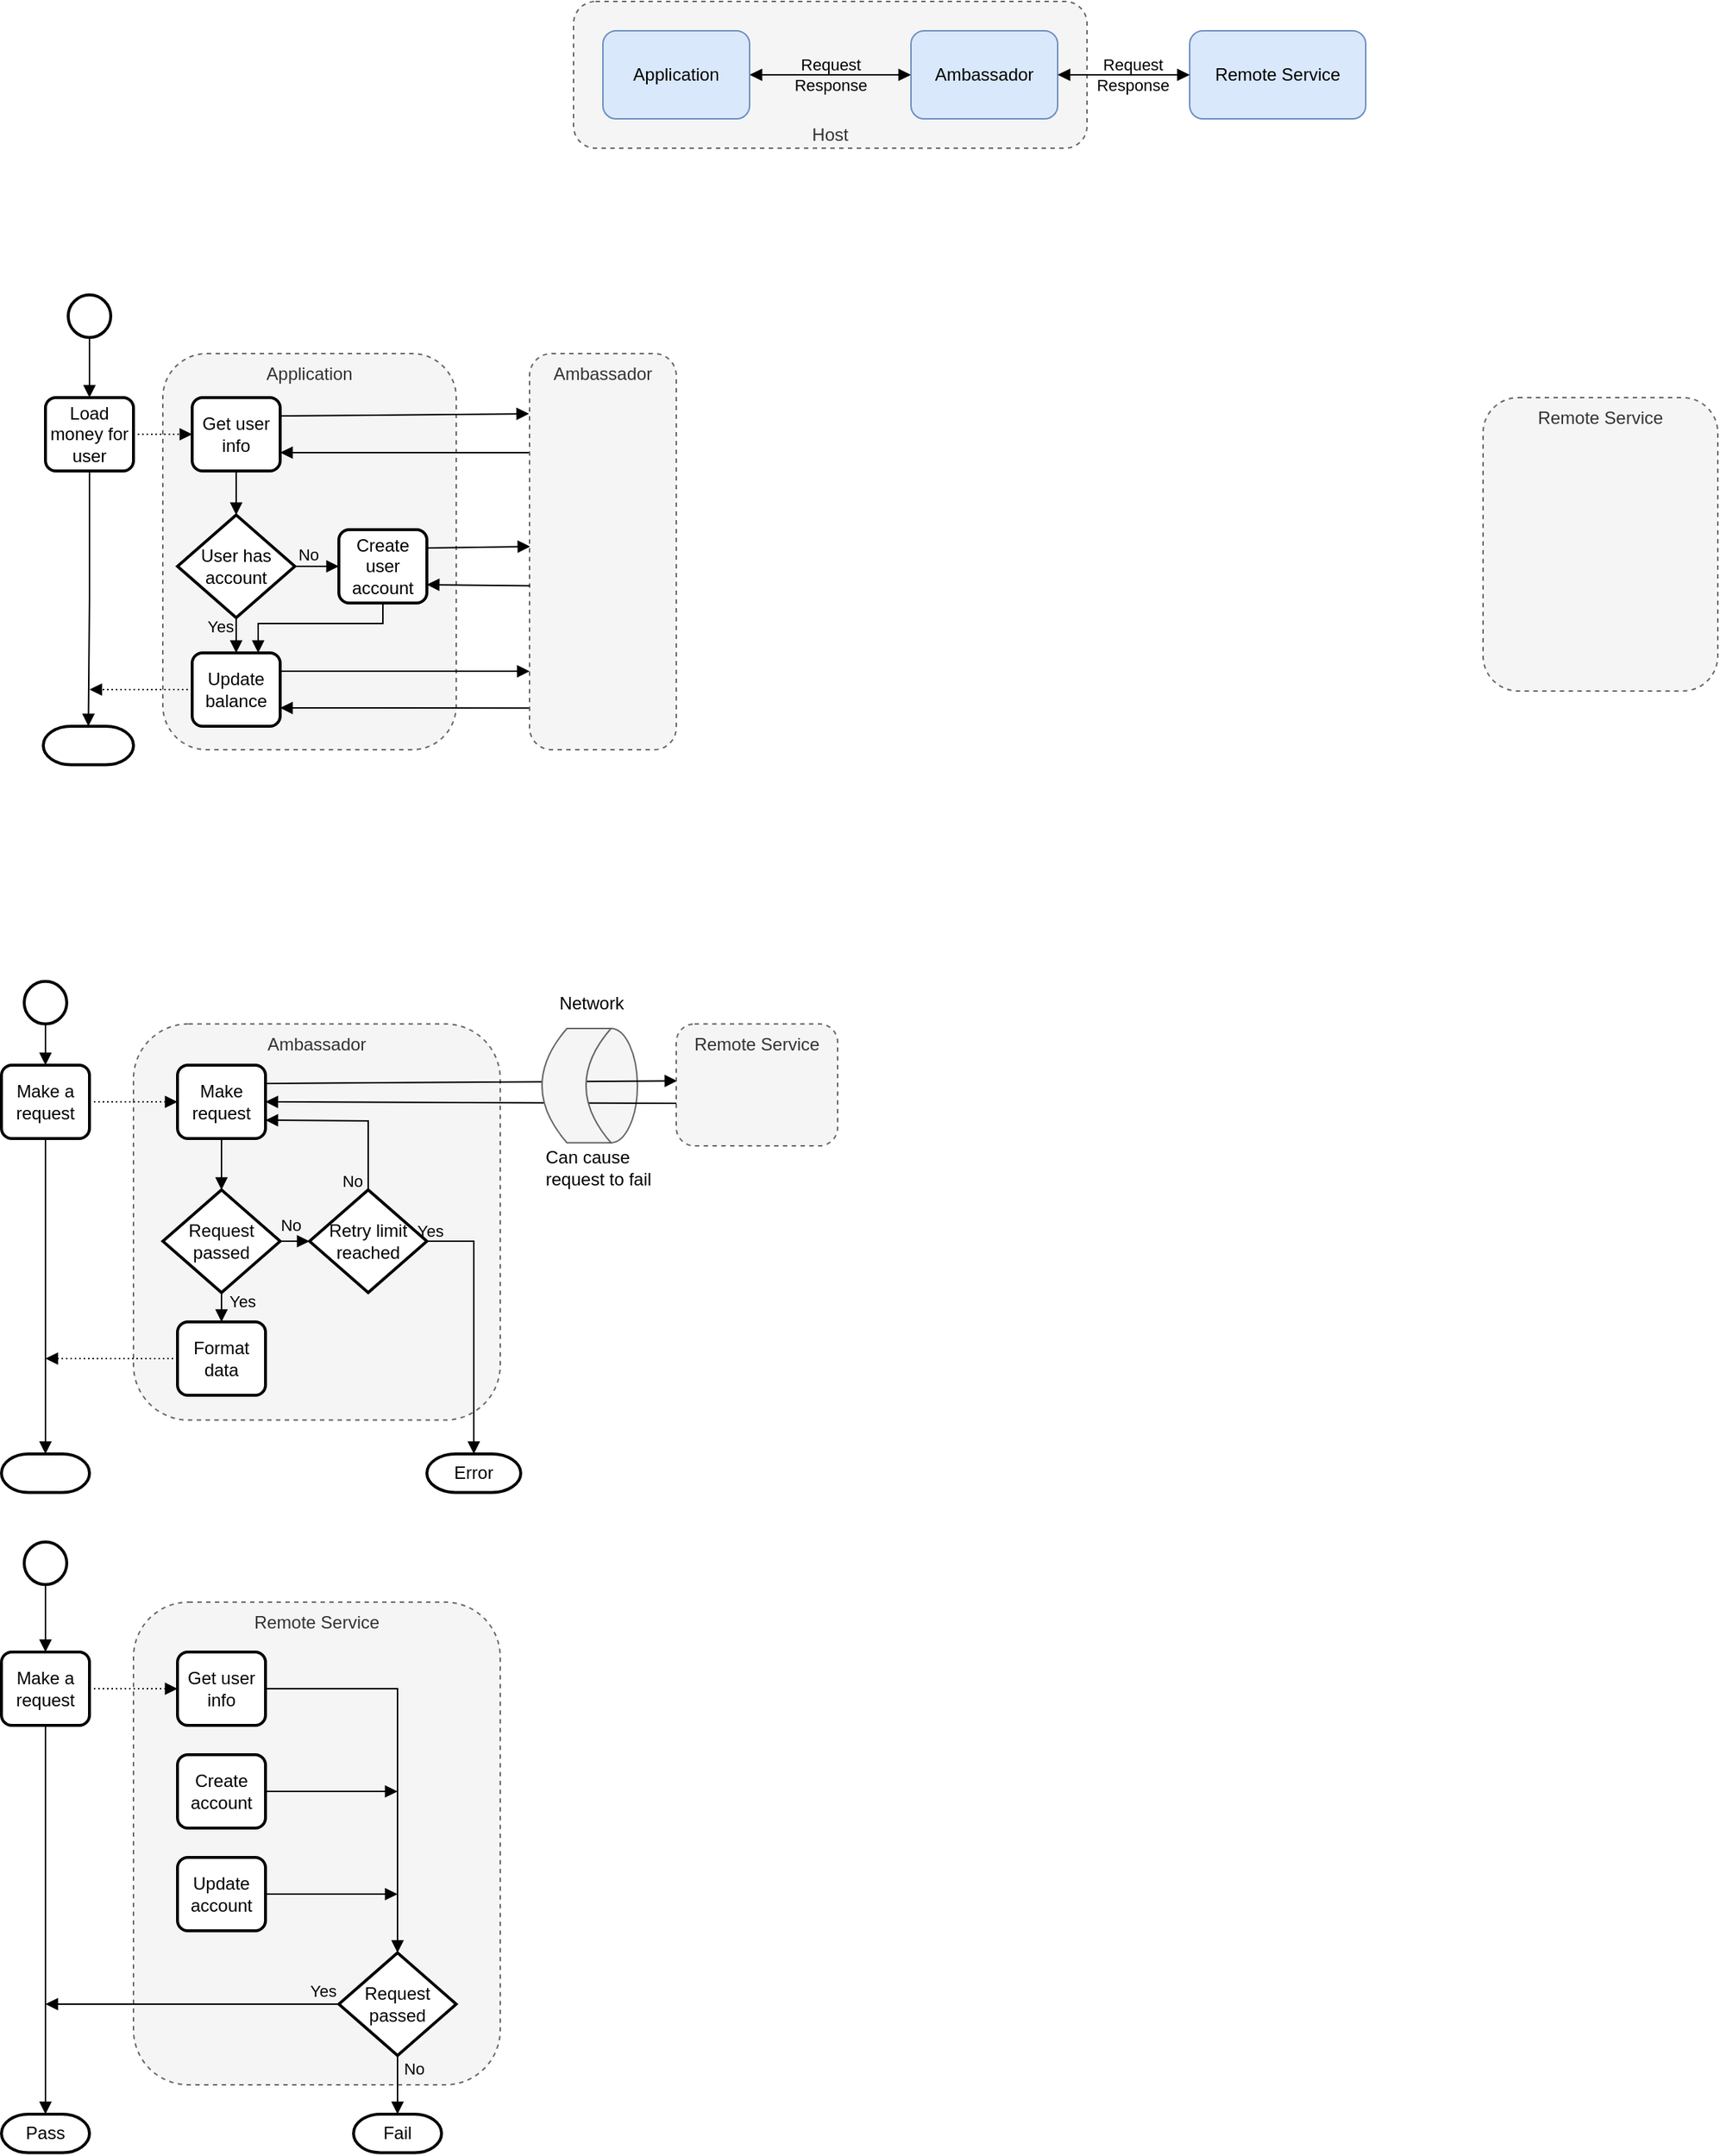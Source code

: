 <mxfile version="19.0.3" type="device"><diagram id="EciIF3GFEaXsYzOv-RQV" name="Page-1"><mxGraphModel dx="1883" dy="540" grid="1" gridSize="10" guides="1" tooltips="1" connect="1" arrows="1" fold="1" page="1" pageScale="1" pageWidth="1169" pageHeight="827" math="0" shadow="0"><root><mxCell id="0"/><mxCell id="1" parent="0"/><mxCell id="cE0Fvwq3W296LRL3LiGf-3" value="" style="ellipse;whiteSpace=wrap;html=1;fillColor=#f5f5f5;fontColor=#333333;strokeColor=#666666;" vertex="1" parent="1"><mxGeometry x="347.5" y="940" width="36" height="77.88" as="geometry"/></mxCell><mxCell id="efOV29j0ThS4w0PkkP-q-8" value="Host" style="rounded=1;whiteSpace=wrap;html=1;dashed=1;align=center;verticalAlign=bottom;spacingLeft=0;spacingBottom=0;fillColor=#f5f5f5;fontColor=#333333;strokeColor=#666666;" parent="1" vertex="1"><mxGeometry x="340" y="240" width="350" height="100" as="geometry"/></mxCell><mxCell id="efOV29j0ThS4w0PkkP-q-5" value="Request&lt;br&gt;Response" style="edgeStyle=orthogonalEdgeStyle;rounded=0;orthogonalLoop=1;jettySize=auto;html=1;endArrow=block;endFill=1;startArrow=block;startFill=1;labelBackgroundColor=none;" parent="1" source="efOV29j0ThS4w0PkkP-q-3" target="efOV29j0ThS4w0PkkP-q-4" edge="1"><mxGeometry relative="1" as="geometry"/></mxCell><mxCell id="efOV29j0ThS4w0PkkP-q-3" value="&lt;span style=&quot;&quot;&gt;Application&lt;/span&gt;" style="rounded=1;whiteSpace=wrap;html=1;verticalAlign=middle;align=center;spacingLeft=0;fillColor=#dae8fc;strokeColor=#6c8ebf;" parent="1" vertex="1"><mxGeometry x="360" y="260" width="100" height="60" as="geometry"/></mxCell><mxCell id="efOV29j0ThS4w0PkkP-q-4" value="Ambassador&lt;br&gt;" style="rounded=1;whiteSpace=wrap;html=1;verticalAlign=middle;align=center;spacingLeft=0;fillColor=#dae8fc;strokeColor=#6c8ebf;" parent="1" vertex="1"><mxGeometry x="570" y="260" width="100" height="60" as="geometry"/></mxCell><mxCell id="efOV29j0ThS4w0PkkP-q-6" value="Remote Service" style="rounded=1;whiteSpace=wrap;html=1;verticalAlign=middle;align=center;spacingLeft=0;fillColor=#dae8fc;strokeColor=#6c8ebf;" parent="1" vertex="1"><mxGeometry x="760" y="260" width="120" height="60" as="geometry"/></mxCell><mxCell id="efOV29j0ThS4w0PkkP-q-7" value="" style="edgeStyle=orthogonalEdgeStyle;rounded=0;orthogonalLoop=1;jettySize=auto;html=1;endArrow=block;endFill=1;startArrow=block;startFill=1;" parent="1" source="efOV29j0ThS4w0PkkP-q-4" target="efOV29j0ThS4w0PkkP-q-6" edge="1"><mxGeometry relative="1" as="geometry"><mxPoint x="490" y="300" as="sourcePoint"/><mxPoint x="570" y="300" as="targetPoint"/></mxGeometry></mxCell><mxCell id="efOV29j0ThS4w0PkkP-q-9" value="&lt;span style=&quot;&quot;&gt;Request&lt;/span&gt;&lt;br style=&quot;&quot;&gt;&lt;span style=&quot;&quot;&gt;Response&lt;/span&gt;" style="edgeLabel;html=1;align=center;verticalAlign=middle;resizable=0;points=[];labelBackgroundColor=none;" parent="efOV29j0ThS4w0PkkP-q-7" vertex="1" connectable="0"><mxGeometry x="-0.282" relative="1" as="geometry"><mxPoint x="18" as="offset"/></mxGeometry></mxCell><mxCell id="efOV29j0ThS4w0PkkP-q-16" value="Application" style="rounded=1;whiteSpace=wrap;html=1;dashed=1;align=center;verticalAlign=top;spacingLeft=0;spacingBottom=0;fillColor=#f5f5f5;fontColor=#333333;strokeColor=#666666;" parent="1" vertex="1"><mxGeometry x="60" y="480" width="200" height="270" as="geometry"/></mxCell><mxCell id="efOV29j0ThS4w0PkkP-q-18" value="Remote Service" style="rounded=1;whiteSpace=wrap;html=1;dashed=1;align=center;verticalAlign=top;spacingLeft=0;spacingBottom=0;fillColor=#f5f5f5;fontColor=#333333;strokeColor=#666666;" parent="1" vertex="1"><mxGeometry x="960" y="510" width="160" height="200" as="geometry"/></mxCell><mxCell id="efOV29j0ThS4w0PkkP-q-22" value="" style="edgeStyle=orthogonalEdgeStyle;curved=1;rounded=0;orthogonalLoop=1;jettySize=auto;html=1;labelBackgroundColor=none;startArrow=none;startFill=0;endArrow=block;endFill=1;" parent="1" source="efOV29j0ThS4w0PkkP-q-19" target="efOV29j0ThS4w0PkkP-q-21" edge="1"><mxGeometry relative="1" as="geometry"/></mxCell><mxCell id="efOV29j0ThS4w0PkkP-q-41" style="edgeStyle=none;rounded=0;orthogonalLoop=1;jettySize=auto;html=1;labelBackgroundColor=none;startArrow=none;startFill=0;endArrow=block;endFill=1;entryX=-0.004;entryY=0.152;entryDx=0;entryDy=0;exitX=1;exitY=0.25;exitDx=0;exitDy=0;entryPerimeter=0;" parent="1" source="efOV29j0ThS4w0PkkP-q-19" target="cE0Fvwq3W296LRL3LiGf-8" edge="1"><mxGeometry relative="1" as="geometry"><mxPoint x="310" y="522.0" as="targetPoint"/></mxGeometry></mxCell><mxCell id="efOV29j0ThS4w0PkkP-q-19" value="Get user info" style="rounded=1;whiteSpace=wrap;html=1;absoluteArcSize=1;arcSize=14;strokeWidth=2;labelBackgroundColor=none;" parent="1" vertex="1"><mxGeometry x="80" y="510" width="60" height="50" as="geometry"/></mxCell><mxCell id="efOV29j0ThS4w0PkkP-q-24" value="" style="edgeStyle=orthogonalEdgeStyle;curved=1;rounded=0;orthogonalLoop=1;jettySize=auto;html=1;labelBackgroundColor=none;startArrow=none;startFill=0;endArrow=block;endFill=1;" parent="1" source="efOV29j0ThS4w0PkkP-q-21" target="efOV29j0ThS4w0PkkP-q-23" edge="1"><mxGeometry relative="1" as="geometry"/></mxCell><mxCell id="efOV29j0ThS4w0PkkP-q-25" value="No" style="edgeLabel;html=1;align=center;verticalAlign=middle;resizable=0;points=[];labelBackgroundColor=none;" parent="efOV29j0ThS4w0PkkP-q-24" vertex="1" connectable="0"><mxGeometry x="-0.738" relative="1" as="geometry"><mxPoint x="2" y="-8" as="offset"/></mxGeometry></mxCell><mxCell id="efOV29j0ThS4w0PkkP-q-27" value="" style="edgeStyle=orthogonalEdgeStyle;curved=1;rounded=0;orthogonalLoop=1;jettySize=auto;html=1;labelBackgroundColor=none;startArrow=none;startFill=0;endArrow=block;endFill=1;" parent="1" source="efOV29j0ThS4w0PkkP-q-21" target="efOV29j0ThS4w0PkkP-q-26" edge="1"><mxGeometry relative="1" as="geometry"/></mxCell><mxCell id="efOV29j0ThS4w0PkkP-q-29" value="Yes" style="edgeLabel;html=1;align=center;verticalAlign=middle;resizable=0;points=[];labelBackgroundColor=none;" parent="efOV29j0ThS4w0PkkP-q-27" vertex="1" connectable="0"><mxGeometry x="0.244" y="1" relative="1" as="geometry"><mxPoint x="-10" y="1" as="offset"/></mxGeometry></mxCell><mxCell id="efOV29j0ThS4w0PkkP-q-21" value="User has&lt;br&gt;account" style="strokeWidth=2;html=1;shape=mxgraph.flowchart.decision;whiteSpace=wrap;labelBackgroundColor=none;" parent="1" vertex="1"><mxGeometry x="70" y="590" width="80" height="70" as="geometry"/></mxCell><mxCell id="efOV29j0ThS4w0PkkP-q-33" style="edgeStyle=orthogonalEdgeStyle;rounded=0;orthogonalLoop=1;jettySize=auto;html=1;entryX=0.75;entryY=0;entryDx=0;entryDy=0;labelBackgroundColor=none;startArrow=none;startFill=0;endArrow=block;endFill=1;exitX=0.5;exitY=1;exitDx=0;exitDy=0;" parent="1" source="efOV29j0ThS4w0PkkP-q-23" target="efOV29j0ThS4w0PkkP-q-26" edge="1"><mxGeometry relative="1" as="geometry"><Array as="points"><mxPoint x="210" y="664"/><mxPoint x="125" y="664"/></Array></mxGeometry></mxCell><mxCell id="efOV29j0ThS4w0PkkP-q-23" value="Create user account" style="rounded=1;whiteSpace=wrap;html=1;absoluteArcSize=1;arcSize=14;strokeWidth=2;labelBackgroundColor=none;" parent="1" vertex="1"><mxGeometry x="180" y="600" width="60" height="50" as="geometry"/></mxCell><mxCell id="efOV29j0ThS4w0PkkP-q-35" style="edgeStyle=orthogonalEdgeStyle;rounded=0;orthogonalLoop=1;jettySize=auto;html=1;dashed=1;dashPattern=1 2;labelBackgroundColor=none;startArrow=none;startFill=0;endArrow=block;endFill=1;" parent="1" source="efOV29j0ThS4w0PkkP-q-26" edge="1"><mxGeometry relative="1" as="geometry"><mxPoint x="10" y="709" as="targetPoint"/></mxGeometry></mxCell><mxCell id="efOV29j0ThS4w0PkkP-q-26" value="Update balance" style="rounded=1;whiteSpace=wrap;html=1;absoluteArcSize=1;arcSize=14;strokeWidth=2;labelBackgroundColor=none;" parent="1" vertex="1"><mxGeometry x="80" y="684" width="60" height="50" as="geometry"/></mxCell><mxCell id="efOV29j0ThS4w0PkkP-q-31" value="" style="edgeStyle=orthogonalEdgeStyle;curved=1;rounded=0;orthogonalLoop=1;jettySize=auto;html=1;labelBackgroundColor=none;startArrow=none;startFill=0;endArrow=block;endFill=1;dashed=1;dashPattern=1 2;" parent="1" source="efOV29j0ThS4w0PkkP-q-30" target="efOV29j0ThS4w0PkkP-q-19" edge="1"><mxGeometry relative="1" as="geometry"/></mxCell><mxCell id="efOV29j0ThS4w0PkkP-q-36" style="edgeStyle=orthogonalEdgeStyle;rounded=0;orthogonalLoop=1;jettySize=auto;html=1;labelBackgroundColor=none;startArrow=none;startFill=0;endArrow=block;endFill=1;" parent="1" source="efOV29j0ThS4w0PkkP-q-30" target="efOV29j0ThS4w0PkkP-q-34" edge="1"><mxGeometry relative="1" as="geometry"/></mxCell><mxCell id="efOV29j0ThS4w0PkkP-q-30" value="Load money for user" style="rounded=1;whiteSpace=wrap;html=1;absoluteArcSize=1;arcSize=14;strokeWidth=2;labelBackgroundColor=none;" parent="1" vertex="1"><mxGeometry x="-20" y="510" width="60" height="50" as="geometry"/></mxCell><mxCell id="efOV29j0ThS4w0PkkP-q-34" value="" style="strokeWidth=2;html=1;shape=mxgraph.flowchart.terminator;whiteSpace=wrap;labelBackgroundColor=none;" parent="1" vertex="1"><mxGeometry x="-21.5" y="734" width="61.5" height="26.23" as="geometry"/></mxCell><mxCell id="efOV29j0ThS4w0PkkP-q-38" value="" style="edgeStyle=none;rounded=0;orthogonalLoop=1;jettySize=auto;html=1;labelBackgroundColor=none;startArrow=none;startFill=0;endArrow=block;endFill=1;" parent="1" source="efOV29j0ThS4w0PkkP-q-37" target="efOV29j0ThS4w0PkkP-q-30" edge="1"><mxGeometry relative="1" as="geometry"/></mxCell><mxCell id="efOV29j0ThS4w0PkkP-q-37" value="" style="strokeWidth=2;html=1;shape=mxgraph.flowchart.start_2;whiteSpace=wrap;labelBackgroundColor=none;" parent="1" vertex="1"><mxGeometry x="-4.5" y="440" width="29" height="29" as="geometry"/></mxCell><mxCell id="efOV29j0ThS4w0PkkP-q-42" style="edgeStyle=none;rounded=0;orthogonalLoop=1;jettySize=auto;html=1;labelBackgroundColor=none;startArrow=none;startFill=0;endArrow=block;endFill=1;entryX=1;entryY=0.75;entryDx=0;entryDy=0;exitX=0;exitY=0.25;exitDx=0;exitDy=0;" parent="1" source="cE0Fvwq3W296LRL3LiGf-8" target="efOV29j0ThS4w0PkkP-q-19" edge="1"><mxGeometry relative="1" as="geometry"><mxPoint x="310" y="546.0" as="sourcePoint"/><mxPoint x="360" y="532.75" as="targetPoint"/></mxGeometry></mxCell><mxCell id="efOV29j0ThS4w0PkkP-q-43" style="edgeStyle=none;rounded=0;orthogonalLoop=1;jettySize=auto;html=1;labelBackgroundColor=none;startArrow=none;startFill=0;endArrow=block;endFill=1;entryX=0.004;entryY=0.487;entryDx=0;entryDy=0;exitX=1;exitY=0.25;exitDx=0;exitDy=0;entryPerimeter=0;" parent="1" source="efOV29j0ThS4w0PkkP-q-23" target="cE0Fvwq3W296LRL3LiGf-8" edge="1"><mxGeometry relative="1" as="geometry"><mxPoint x="240" y="612.5" as="sourcePoint"/><mxPoint x="310" y="612.0" as="targetPoint"/></mxGeometry></mxCell><mxCell id="efOV29j0ThS4w0PkkP-q-46" style="edgeStyle=none;rounded=0;orthogonalLoop=1;jettySize=auto;html=1;labelBackgroundColor=none;startArrow=none;startFill=0;endArrow=block;endFill=1;entryX=0;entryY=0.802;entryDx=0;entryDy=0;exitX=1;exitY=0.25;exitDx=0;exitDy=0;entryPerimeter=0;" parent="1" source="efOV29j0ThS4w0PkkP-q-26" target="cE0Fvwq3W296LRL3LiGf-8" edge="1"><mxGeometry relative="1" as="geometry"><mxPoint x="240" y="698.5" as="sourcePoint"/><mxPoint x="310" y="698" as="targetPoint"/></mxGeometry></mxCell><mxCell id="efOV29j0ThS4w0PkkP-q-48" style="edgeStyle=none;rounded=0;orthogonalLoop=1;jettySize=auto;html=1;labelBackgroundColor=none;startArrow=none;startFill=0;endArrow=block;endFill=1;entryX=1;entryY=0.75;entryDx=0;entryDy=0;exitX=0.007;exitY=0.895;exitDx=0;exitDy=0;exitPerimeter=0;" parent="1" source="cE0Fvwq3W296LRL3LiGf-8" target="efOV29j0ThS4w0PkkP-q-26" edge="1"><mxGeometry relative="1" as="geometry"><mxPoint x="310" y="722" as="sourcePoint"/><mxPoint x="240" y="723.5" as="targetPoint"/></mxGeometry></mxCell><mxCell id="efOV29j0ThS4w0PkkP-q-49" value="Ambassador" style="rounded=1;whiteSpace=wrap;html=1;dashed=1;align=center;verticalAlign=top;spacingLeft=0;spacingBottom=0;fillColor=#f5f5f5;fontColor=#333333;strokeColor=#666666;" parent="1" vertex="1"><mxGeometry x="40" y="936.88" width="250" height="270" as="geometry"/></mxCell><mxCell id="efOV29j0ThS4w0PkkP-q-50" style="edgeStyle=orthogonalEdgeStyle;rounded=0;orthogonalLoop=1;jettySize=auto;html=1;labelBackgroundColor=none;startArrow=none;startFill=0;endArrow=block;endFill=1;" parent="1" source="efOV29j0ThS4w0PkkP-q-51" target="efOV29j0ThS4w0PkkP-q-52" edge="1"><mxGeometry relative="1" as="geometry"/></mxCell><mxCell id="efOV29j0ThS4w0PkkP-q-51" value="Make a request" style="rounded=1;whiteSpace=wrap;html=1;absoluteArcSize=1;arcSize=14;strokeWidth=2;labelBackgroundColor=none;" parent="1" vertex="1"><mxGeometry x="-50" y="965" width="60" height="50" as="geometry"/></mxCell><mxCell id="efOV29j0ThS4w0PkkP-q-52" value="" style="strokeWidth=2;html=1;shape=mxgraph.flowchart.terminator;whiteSpace=wrap;labelBackgroundColor=none;" parent="1" vertex="1"><mxGeometry x="-50" y="1230" width="60" height="26.23" as="geometry"/></mxCell><mxCell id="efOV29j0ThS4w0PkkP-q-53" value="" style="edgeStyle=none;rounded=0;orthogonalLoop=1;jettySize=auto;html=1;labelBackgroundColor=none;startArrow=none;startFill=0;endArrow=block;endFill=1;" parent="1" source="efOV29j0ThS4w0PkkP-q-54" target="efOV29j0ThS4w0PkkP-q-51" edge="1"><mxGeometry relative="1" as="geometry"/></mxCell><mxCell id="efOV29j0ThS4w0PkkP-q-54" value="" style="strokeWidth=2;html=1;shape=mxgraph.flowchart.start_2;whiteSpace=wrap;labelBackgroundColor=none;" parent="1" vertex="1"><mxGeometry x="-34.5" y="907.88" width="29" height="29" as="geometry"/></mxCell><mxCell id="efOV29j0ThS4w0PkkP-q-58" value="" style="edgeStyle=none;rounded=0;orthogonalLoop=1;jettySize=auto;html=1;labelBackgroundColor=none;startArrow=none;startFill=0;endArrow=block;endFill=1;" parent="1" source="efOV29j0ThS4w0PkkP-q-55" target="efOV29j0ThS4w0PkkP-q-57" edge="1"><mxGeometry relative="1" as="geometry"/></mxCell><mxCell id="efOV29j0ThS4w0PkkP-q-55" value="Make request" style="rounded=1;whiteSpace=wrap;html=1;absoluteArcSize=1;arcSize=14;strokeWidth=2;labelBackgroundColor=none;" parent="1" vertex="1"><mxGeometry x="70" y="965" width="60" height="50" as="geometry"/></mxCell><mxCell id="efOV29j0ThS4w0PkkP-q-56" value="" style="rounded=0;orthogonalLoop=1;jettySize=auto;html=1;labelBackgroundColor=none;startArrow=none;startFill=0;endArrow=block;endFill=1;dashed=1;dashPattern=1 2;" parent="1" source="efOV29j0ThS4w0PkkP-q-51" target="efOV29j0ThS4w0PkkP-q-55" edge="1"><mxGeometry relative="1" as="geometry"><mxPoint x="20" y="635" as="sourcePoint"/><mxPoint x="80" y="635" as="targetPoint"/></mxGeometry></mxCell><mxCell id="efOV29j0ThS4w0PkkP-q-63" value="" style="edgeStyle=none;rounded=0;orthogonalLoop=1;jettySize=auto;html=1;labelBackgroundColor=none;startArrow=none;startFill=0;endArrow=block;endFill=1;" parent="1" source="efOV29j0ThS4w0PkkP-q-57" target="efOV29j0ThS4w0PkkP-q-60" edge="1"><mxGeometry relative="1" as="geometry"/></mxCell><mxCell id="efOV29j0ThS4w0PkkP-q-64" value="No" style="edgeLabel;html=1;align=center;verticalAlign=middle;resizable=0;points=[];labelBackgroundColor=none;" parent="efOV29j0ThS4w0PkkP-q-63" vertex="1" connectable="0"><mxGeometry x="-0.664" relative="1" as="geometry"><mxPoint x="3" y="-11" as="offset"/></mxGeometry></mxCell><mxCell id="efOV29j0ThS4w0PkkP-q-70" value="" style="edgeStyle=none;rounded=0;orthogonalLoop=1;jettySize=auto;html=1;labelBackgroundColor=none;startArrow=none;startFill=0;endArrow=block;endFill=1;" parent="1" source="efOV29j0ThS4w0PkkP-q-57" target="efOV29j0ThS4w0PkkP-q-69" edge="1"><mxGeometry relative="1" as="geometry"/></mxCell><mxCell id="efOV29j0ThS4w0PkkP-q-72" value="Yes" style="edgeLabel;html=1;align=center;verticalAlign=middle;resizable=0;points=[];labelBackgroundColor=none;" parent="efOV29j0ThS4w0PkkP-q-70" vertex="1" connectable="0"><mxGeometry x="-0.466" relative="1" as="geometry"><mxPoint x="14" as="offset"/></mxGeometry></mxCell><mxCell id="efOV29j0ThS4w0PkkP-q-57" value="Request passed" style="strokeWidth=2;html=1;shape=mxgraph.flowchart.decision;whiteSpace=wrap;labelBackgroundColor=none;" parent="1" vertex="1"><mxGeometry x="60" y="1050" width="80" height="70" as="geometry"/></mxCell><mxCell id="efOV29j0ThS4w0PkkP-q-61" style="edgeStyle=none;rounded=0;orthogonalLoop=1;jettySize=auto;html=1;entryX=1;entryY=0.75;entryDx=0;entryDy=0;labelBackgroundColor=none;startArrow=none;startFill=0;endArrow=block;endFill=1;exitX=0.5;exitY=0;exitDx=0;exitDy=0;exitPerimeter=0;" parent="1" source="efOV29j0ThS4w0PkkP-q-60" target="efOV29j0ThS4w0PkkP-q-55" edge="1"><mxGeometry relative="1" as="geometry"><Array as="points"><mxPoint x="200" y="1003"/></Array></mxGeometry></mxCell><mxCell id="efOV29j0ThS4w0PkkP-q-62" value="No" style="edgeLabel;html=1;align=center;verticalAlign=middle;resizable=0;points=[];labelBackgroundColor=none;" parent="efOV29j0ThS4w0PkkP-q-61" vertex="1" connectable="0"><mxGeometry x="-0.683" relative="1" as="geometry"><mxPoint x="-11" y="12" as="offset"/></mxGeometry></mxCell><mxCell id="efOV29j0ThS4w0PkkP-q-66" style="edgeStyle=none;rounded=0;orthogonalLoop=1;jettySize=auto;html=1;entryX=0.5;entryY=0;entryDx=0;entryDy=0;entryPerimeter=0;labelBackgroundColor=none;startArrow=none;startFill=0;endArrow=block;endFill=1;exitX=1;exitY=0.5;exitDx=0;exitDy=0;exitPerimeter=0;" parent="1" source="efOV29j0ThS4w0PkkP-q-60" target="efOV29j0ThS4w0PkkP-q-65" edge="1"><mxGeometry relative="1" as="geometry"><Array as="points"><mxPoint x="272" y="1085"/></Array></mxGeometry></mxCell><mxCell id="efOV29j0ThS4w0PkkP-q-68" value="Yes" style="edgeLabel;html=1;align=center;verticalAlign=middle;resizable=0;points=[];labelBackgroundColor=none;" parent="efOV29j0ThS4w0PkkP-q-66" vertex="1" connectable="0"><mxGeometry x="-0.806" relative="1" as="geometry"><mxPoint x="-15" y="-7" as="offset"/></mxGeometry></mxCell><mxCell id="efOV29j0ThS4w0PkkP-q-60" value="Retry limit reached" style="strokeWidth=2;html=1;shape=mxgraph.flowchart.decision;whiteSpace=wrap;labelBackgroundColor=none;" parent="1" vertex="1"><mxGeometry x="160" y="1050" width="80" height="70" as="geometry"/></mxCell><mxCell id="efOV29j0ThS4w0PkkP-q-65" value="Error" style="strokeWidth=2;html=1;shape=mxgraph.flowchart.terminator;whiteSpace=wrap;labelBackgroundColor=none;" parent="1" vertex="1"><mxGeometry x="240" y="1230" width="64" height="26.23" as="geometry"/></mxCell><mxCell id="efOV29j0ThS4w0PkkP-q-69" value="Format data" style="rounded=1;whiteSpace=wrap;html=1;absoluteArcSize=1;arcSize=14;strokeWidth=2;labelBackgroundColor=none;" parent="1" vertex="1"><mxGeometry x="70" y="1140" width="60" height="50" as="geometry"/></mxCell><mxCell id="efOV29j0ThS4w0PkkP-q-71" value="" style="rounded=0;orthogonalLoop=1;jettySize=auto;html=1;labelBackgroundColor=none;startArrow=none;startFill=0;endArrow=block;endFill=1;dashed=1;dashPattern=1 2;exitX=0;exitY=0.5;exitDx=0;exitDy=0;" parent="1" source="efOV29j0ThS4w0PkkP-q-69" edge="1"><mxGeometry relative="1" as="geometry"><mxPoint x="19" y="1000" as="sourcePoint"/><mxPoint x="-20" y="1165" as="targetPoint"/></mxGeometry></mxCell><mxCell id="efOV29j0ThS4w0PkkP-q-73" style="edgeStyle=none;rounded=0;orthogonalLoop=1;jettySize=auto;html=1;labelBackgroundColor=none;startArrow=none;startFill=0;endArrow=block;endFill=1;entryX=0.006;entryY=0.467;entryDx=0;entryDy=0;exitX=1;exitY=0.25;exitDx=0;exitDy=0;entryPerimeter=0;" parent="1" source="efOV29j0ThS4w0PkkP-q-55" target="cE0Fvwq3W296LRL3LiGf-10" edge="1"><mxGeometry relative="1" as="geometry"><mxPoint x="160" y="970.5" as="sourcePoint"/><mxPoint x="410" y="979" as="targetPoint"/></mxGeometry></mxCell><mxCell id="efOV29j0ThS4w0PkkP-q-75" style="edgeStyle=none;rounded=0;orthogonalLoop=1;jettySize=auto;html=1;labelBackgroundColor=none;startArrow=none;startFill=0;endArrow=block;endFill=1;entryX=1;entryY=0.5;entryDx=0;entryDy=0;exitX=0;exitY=0.5;exitDx=0;exitDy=0;" parent="1" target="efOV29j0ThS4w0PkkP-q-55" edge="1"><mxGeometry relative="1" as="geometry"><mxPoint x="410" y="991.0" as="sourcePoint"/><mxPoint x="160" y="995.5" as="targetPoint"/></mxGeometry></mxCell><mxCell id="efOV29j0ThS4w0PkkP-q-76" value="Remote Service" style="rounded=1;whiteSpace=wrap;html=1;dashed=1;align=center;verticalAlign=top;spacingLeft=0;spacingBottom=0;fillColor=#f5f5f5;fontColor=#333333;strokeColor=#666666;" parent="1" vertex="1"><mxGeometry x="40" y="1331" width="250" height="329" as="geometry"/></mxCell><mxCell id="efOV29j0ThS4w0PkkP-q-77" style="edgeStyle=orthogonalEdgeStyle;rounded=0;orthogonalLoop=1;jettySize=auto;html=1;labelBackgroundColor=none;startArrow=none;startFill=0;endArrow=block;endFill=1;" parent="1" source="efOV29j0ThS4w0PkkP-q-78" target="efOV29j0ThS4w0PkkP-q-79" edge="1"><mxGeometry relative="1" as="geometry"/></mxCell><mxCell id="efOV29j0ThS4w0PkkP-q-78" value="Make a request" style="rounded=1;whiteSpace=wrap;html=1;absoluteArcSize=1;arcSize=14;strokeWidth=2;labelBackgroundColor=none;" parent="1" vertex="1"><mxGeometry x="-50" y="1365" width="60" height="50" as="geometry"/></mxCell><mxCell id="efOV29j0ThS4w0PkkP-q-79" value="Pass" style="strokeWidth=2;html=1;shape=mxgraph.flowchart.terminator;whiteSpace=wrap;labelBackgroundColor=none;" parent="1" vertex="1"><mxGeometry x="-50" y="1680" width="60" height="26.23" as="geometry"/></mxCell><mxCell id="efOV29j0ThS4w0PkkP-q-80" value="" style="edgeStyle=none;rounded=0;orthogonalLoop=1;jettySize=auto;html=1;labelBackgroundColor=none;startArrow=none;startFill=0;endArrow=block;endFill=1;" parent="1" source="efOV29j0ThS4w0PkkP-q-81" target="efOV29j0ThS4w0PkkP-q-78" edge="1"><mxGeometry relative="1" as="geometry"/></mxCell><mxCell id="efOV29j0ThS4w0PkkP-q-81" value="" style="strokeWidth=2;html=1;shape=mxgraph.flowchart.start_2;whiteSpace=wrap;labelBackgroundColor=none;" parent="1" vertex="1"><mxGeometry x="-34.5" y="1290" width="29" height="29" as="geometry"/></mxCell><mxCell id="efOV29j0ThS4w0PkkP-q-104" style="edgeStyle=none;rounded=0;orthogonalLoop=1;jettySize=auto;html=1;entryX=0.5;entryY=0;entryDx=0;entryDy=0;entryPerimeter=0;labelBackgroundColor=none;startArrow=none;startFill=0;endArrow=block;endFill=1;exitX=1;exitY=0.5;exitDx=0;exitDy=0;" parent="1" source="efOV29j0ThS4w0PkkP-q-83" target="efOV29j0ThS4w0PkkP-q-103" edge="1"><mxGeometry relative="1" as="geometry"><Array as="points"><mxPoint x="220" y="1390"/></Array></mxGeometry></mxCell><mxCell id="efOV29j0ThS4w0PkkP-q-83" value="Get user info" style="rounded=1;whiteSpace=wrap;html=1;absoluteArcSize=1;arcSize=14;strokeWidth=2;labelBackgroundColor=none;" parent="1" vertex="1"><mxGeometry x="70" y="1365" width="60" height="50" as="geometry"/></mxCell><mxCell id="efOV29j0ThS4w0PkkP-q-84" value="" style="rounded=0;orthogonalLoop=1;jettySize=auto;html=1;labelBackgroundColor=none;startArrow=none;startFill=0;endArrow=block;endFill=1;dashed=1;dashPattern=1 2;" parent="1" source="efOV29j0ThS4w0PkkP-q-78" target="efOV29j0ThS4w0PkkP-q-83" edge="1"><mxGeometry relative="1" as="geometry"><mxPoint x="20" y="1035" as="sourcePoint"/><mxPoint x="80" y="1035" as="targetPoint"/></mxGeometry></mxCell><mxCell id="efOV29j0ThS4w0PkkP-q-105" style="edgeStyle=none;rounded=0;orthogonalLoop=1;jettySize=auto;html=1;labelBackgroundColor=none;startArrow=none;startFill=0;endArrow=block;endFill=1;" parent="1" source="efOV29j0ThS4w0PkkP-q-101" edge="1"><mxGeometry relative="1" as="geometry"><mxPoint x="220" y="1460" as="targetPoint"/></mxGeometry></mxCell><mxCell id="efOV29j0ThS4w0PkkP-q-101" value="Create account" style="rounded=1;whiteSpace=wrap;html=1;absoluteArcSize=1;arcSize=14;strokeWidth=2;labelBackgroundColor=none;" parent="1" vertex="1"><mxGeometry x="70" y="1435" width="60" height="50" as="geometry"/></mxCell><mxCell id="efOV29j0ThS4w0PkkP-q-106" style="edgeStyle=none;rounded=0;orthogonalLoop=1;jettySize=auto;html=1;labelBackgroundColor=none;startArrow=none;startFill=0;endArrow=block;endFill=1;" parent="1" source="efOV29j0ThS4w0PkkP-q-102" edge="1"><mxGeometry relative="1" as="geometry"><mxPoint x="220" y="1530" as="targetPoint"/></mxGeometry></mxCell><mxCell id="efOV29j0ThS4w0PkkP-q-102" value="Update account" style="rounded=1;whiteSpace=wrap;html=1;absoluteArcSize=1;arcSize=14;strokeWidth=2;labelBackgroundColor=none;" parent="1" vertex="1"><mxGeometry x="70" y="1505" width="60" height="50" as="geometry"/></mxCell><mxCell id="efOV29j0ThS4w0PkkP-q-108" value="" style="edgeStyle=none;rounded=0;orthogonalLoop=1;jettySize=auto;html=1;labelBackgroundColor=none;startArrow=none;startFill=0;endArrow=block;endFill=1;" parent="1" source="efOV29j0ThS4w0PkkP-q-103" target="efOV29j0ThS4w0PkkP-q-107" edge="1"><mxGeometry relative="1" as="geometry"/></mxCell><mxCell id="efOV29j0ThS4w0PkkP-q-111" value="No" style="edgeLabel;html=1;align=center;verticalAlign=middle;resizable=0;points=[];labelBackgroundColor=none;" parent="efOV29j0ThS4w0PkkP-q-108" vertex="1" connectable="0"><mxGeometry x="-0.54" y="3" relative="1" as="geometry"><mxPoint x="8" as="offset"/></mxGeometry></mxCell><mxCell id="efOV29j0ThS4w0PkkP-q-109" style="edgeStyle=none;rounded=0;orthogonalLoop=1;jettySize=auto;html=1;labelBackgroundColor=none;startArrow=none;startFill=0;endArrow=block;endFill=1;" parent="1" source="efOV29j0ThS4w0PkkP-q-103" edge="1"><mxGeometry relative="1" as="geometry"><mxPoint x="-20" y="1605" as="targetPoint"/></mxGeometry></mxCell><mxCell id="efOV29j0ThS4w0PkkP-q-110" value="Yes" style="edgeLabel;html=1;align=center;verticalAlign=middle;resizable=0;points=[];labelBackgroundColor=none;" parent="efOV29j0ThS4w0PkkP-q-109" vertex="1" connectable="0"><mxGeometry x="-0.753" relative="1" as="geometry"><mxPoint x="13" y="-9" as="offset"/></mxGeometry></mxCell><mxCell id="efOV29j0ThS4w0PkkP-q-103" value="Request passed" style="strokeWidth=2;html=1;shape=mxgraph.flowchart.decision;whiteSpace=wrap;labelBackgroundColor=none;" parent="1" vertex="1"><mxGeometry x="180" y="1570" width="80" height="70" as="geometry"/></mxCell><mxCell id="efOV29j0ThS4w0PkkP-q-107" value="Fail" style="strokeWidth=2;html=1;shape=mxgraph.flowchart.terminator;whiteSpace=wrap;labelBackgroundColor=none;" parent="1" vertex="1"><mxGeometry x="190" y="1680" width="60" height="26.23" as="geometry"/></mxCell><mxCell id="cE0Fvwq3W296LRL3LiGf-2" value="" style="shape=dataStorage;whiteSpace=wrap;html=1;fixedSize=1;rotation=0;size=17;fillColor=#f5f5f5;fontColor=#333333;strokeColor=#666666;" vertex="1" parent="1"><mxGeometry x="318.5" y="940" width="47" height="77.88" as="geometry"/></mxCell><mxCell id="cE0Fvwq3W296LRL3LiGf-7" value="Network&amp;nbsp;" style="text;html=1;strokeColor=none;fillColor=none;align=center;verticalAlign=middle;whiteSpace=wrap;rounded=0;" vertex="1" parent="1"><mxGeometry x="323.5" y="907.88" width="60" height="30" as="geometry"/></mxCell><mxCell id="cE0Fvwq3W296LRL3LiGf-8" value="Ambassador" style="rounded=1;whiteSpace=wrap;html=1;dashed=1;align=center;verticalAlign=top;spacingLeft=0;spacingBottom=0;fillColor=#f5f5f5;fontColor=#333333;strokeColor=#666666;" vertex="1" parent="1"><mxGeometry x="310" y="480" width="100" height="270" as="geometry"/></mxCell><mxCell id="cE0Fvwq3W296LRL3LiGf-9" style="edgeStyle=none;rounded=0;orthogonalLoop=1;jettySize=auto;html=1;labelBackgroundColor=none;startArrow=none;startFill=0;endArrow=block;endFill=1;entryX=1;entryY=0.75;entryDx=0;entryDy=0;exitX=0.002;exitY=0.586;exitDx=0;exitDy=0;exitPerimeter=0;" edge="1" parent="1" source="cE0Fvwq3W296LRL3LiGf-8" target="efOV29j0ThS4w0PkkP-q-23"><mxGeometry relative="1" as="geometry"><mxPoint x="310" y="636.0" as="sourcePoint"/><mxPoint x="240" y="637.5" as="targetPoint"/></mxGeometry></mxCell><mxCell id="cE0Fvwq3W296LRL3LiGf-10" value="Remote Service" style="rounded=1;whiteSpace=wrap;html=1;dashed=1;align=center;verticalAlign=top;spacingLeft=0;spacingBottom=0;fillColor=#f5f5f5;fontColor=#333333;strokeColor=#666666;" vertex="1" parent="1"><mxGeometry x="410" y="936.88" width="110" height="83.12" as="geometry"/></mxCell><mxCell id="cE0Fvwq3W296LRL3LiGf-11" value="Can cause request to fail" style="text;html=1;strokeColor=none;fillColor=none;align=left;verticalAlign=middle;whiteSpace=wrap;rounded=0;" vertex="1" parent="1"><mxGeometry x="318.5" y="1020" width="80" height="30" as="geometry"/></mxCell></root></mxGraphModel></diagram></mxfile>